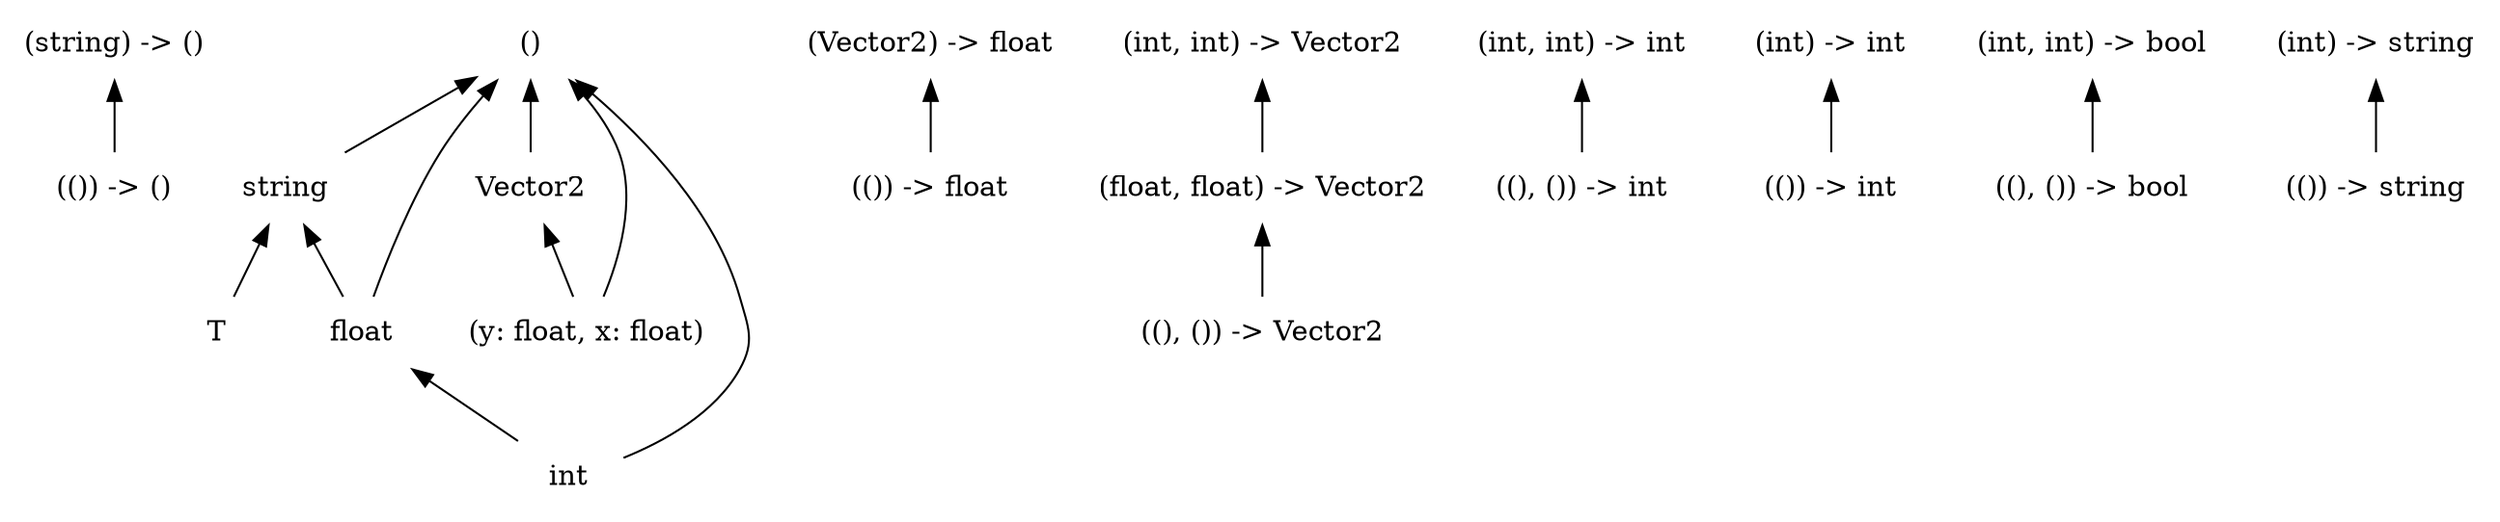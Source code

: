 digraph order {
  graph [
    size = "30,10"
    ];
  node [
    shape = none
    ];
  edge [
    dir = back
    ];
  "(string) -> ()"
  "(()) -> ()"
  "string"
  "Vector2"
  "(()) -> float"
  "T"
  "((), ()) -> Vector2"
  "(int, int) -> Vector2"
  "((), ()) -> int"
  "(int) -> int"
  "(int, int) -> int"
  "()"
  "(int, int) -> bool"
  "(float, float) -> Vector2"
  "(()) -> string"
  "(Vector2) -> float"
  "(y: float, x: float)"
  "(int) -> string"
  "float"
  "(()) -> int"
  "int"
  "((), ()) -> bool"
  "(string) -> ()" -> "(()) -> ()"
  "string" -> "T"
  "string" -> "float"
  "Vector2" -> "(y: float, x: float)"
  "(int, int) -> Vector2" -> "(float, float) -> Vector2"
  "(int) -> int" -> "(()) -> int"
  "(int, int) -> int" -> "((), ()) -> int"
  "()" -> "string"
  "()" -> "Vector2"
  "()" -> "(y: float, x: float)"
  "()" -> "float"
  "()" -> "int"
  "(int, int) -> bool" -> "((), ()) -> bool"
  "(float, float) -> Vector2" -> "((), ()) -> Vector2"
  "(Vector2) -> float" -> "(()) -> float"
  "(int) -> string" -> "(()) -> string"
  "float" -> "int"
}